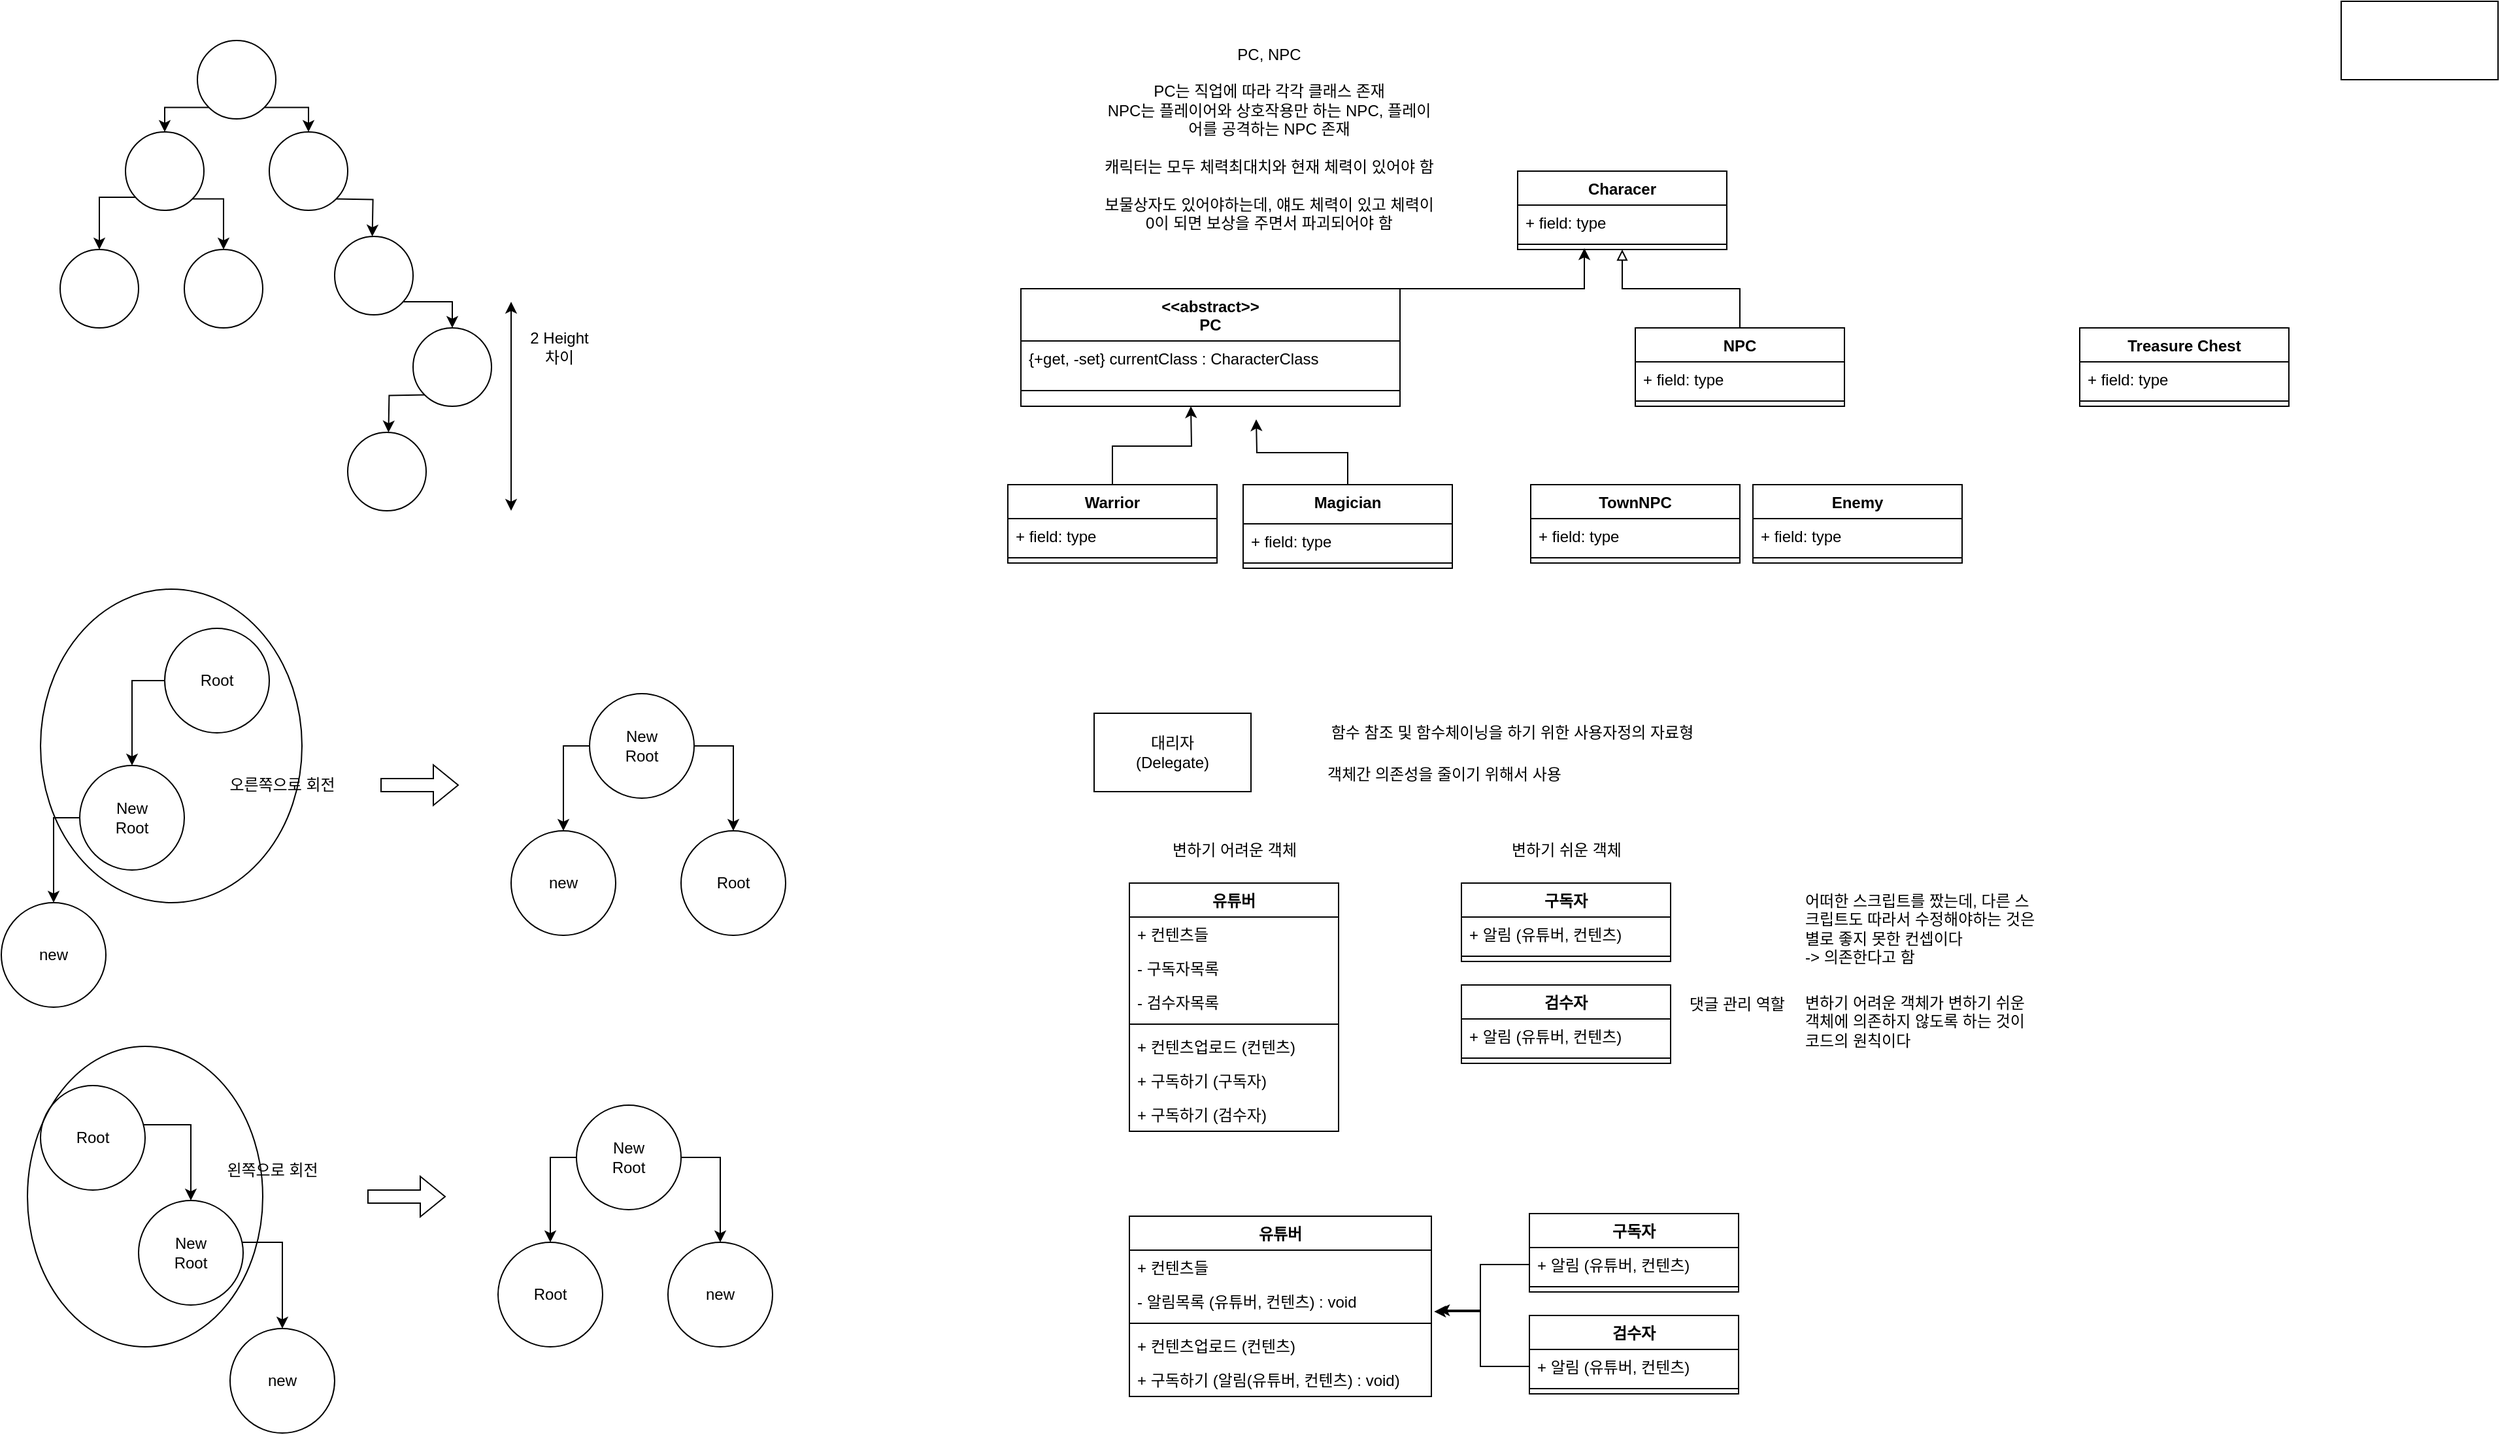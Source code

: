 <mxfile version="26.1.1">
  <diagram name="페이지-1" id="S9elYmlH3us3KB4fJqi5">
    <mxGraphModel dx="2261" dy="844" grid="1" gridSize="10" guides="1" tooltips="1" connect="1" arrows="1" fold="1" page="1" pageScale="1" pageWidth="827" pageHeight="1169" math="0" shadow="0">
      <root>
        <mxCell id="0" />
        <mxCell id="1" parent="0" />
        <mxCell id="rwYJARsa5fpEeS8eOfRZ-29" value="" style="ellipse;whiteSpace=wrap;html=1;fillColor=none;" vertex="1" parent="1">
          <mxGeometry x="-780" y="460" width="200" height="240" as="geometry" />
        </mxCell>
        <mxCell id="kypKBJDfLak97KIg-_BD-1" value="PC, NPC&lt;div&gt;&lt;br&gt;&lt;/div&gt;&lt;div&gt;PC는 직업에 따라 각각 클래스 존재&lt;/div&gt;&lt;div&gt;NPC는 플레이어와 상호작용만 하는 NPC, 플레이어를 공격하는 NPC 존재&lt;/div&gt;&lt;div&gt;&lt;br&gt;&lt;/div&gt;&lt;div&gt;캐릭터는 모두 체력최대치와 현재 체력이 있어야 함&lt;/div&gt;&lt;div&gt;&lt;br&gt;&lt;/div&gt;&lt;div&gt;보물상자도 있어야하는데, 얘도 체력이 있고 체력이 0이 되면 보상을 주면서 파괴되어야 함&lt;/div&gt;" style="text;html=1;align=center;verticalAlign=middle;whiteSpace=wrap;rounded=0;" parent="1" vertex="1">
          <mxGeometry x="30" y="40" width="260" height="150" as="geometry" />
        </mxCell>
        <mxCell id="kypKBJDfLak97KIg-_BD-3" value="&amp;lt;&amp;lt;abstract&amp;gt;&amp;gt;&lt;div&gt;PC&lt;/div&gt;" style="swimlane;fontStyle=1;align=center;verticalAlign=top;childLayout=stackLayout;horizontal=1;startSize=40;horizontalStack=0;resizeParent=1;resizeParentMax=0;resizeLast=0;collapsible=1;marginBottom=0;whiteSpace=wrap;html=1;" parent="1" vertex="1">
          <mxGeometry x="-30" y="230" width="290" height="90" as="geometry" />
        </mxCell>
        <mxCell id="kypKBJDfLak97KIg-_BD-4" value="{+get, -set} currentClass : CharacterClass" style="text;strokeColor=none;fillColor=none;align=left;verticalAlign=top;spacingLeft=4;spacingRight=4;overflow=hidden;rotatable=0;points=[[0,0.5],[1,0.5]];portConstraint=eastwest;whiteSpace=wrap;html=1;" parent="kypKBJDfLak97KIg-_BD-3" vertex="1">
          <mxGeometry y="40" width="290" height="26" as="geometry" />
        </mxCell>
        <mxCell id="kypKBJDfLak97KIg-_BD-5" value="" style="line;strokeWidth=1;fillColor=none;align=left;verticalAlign=middle;spacingTop=-1;spacingLeft=3;spacingRight=3;rotatable=0;labelPosition=right;points=[];portConstraint=eastwest;strokeColor=inherit;" parent="kypKBJDfLak97KIg-_BD-3" vertex="1">
          <mxGeometry y="66" width="290" height="24" as="geometry" />
        </mxCell>
        <mxCell id="kypKBJDfLak97KIg-_BD-31" style="edgeStyle=orthogonalEdgeStyle;rounded=0;orthogonalLoop=1;jettySize=auto;html=1;exitX=0.5;exitY=0;exitDx=0;exitDy=0;" parent="1" source="kypKBJDfLak97KIg-_BD-7" edge="1">
          <mxGeometry relative="1" as="geometry">
            <mxPoint x="100" y="320" as="targetPoint" />
          </mxGeometry>
        </mxCell>
        <mxCell id="kypKBJDfLak97KIg-_BD-7" value="Warrior" style="swimlane;fontStyle=1;align=center;verticalAlign=top;childLayout=stackLayout;horizontal=1;startSize=26;horizontalStack=0;resizeParent=1;resizeParentMax=0;resizeLast=0;collapsible=1;marginBottom=0;whiteSpace=wrap;html=1;" parent="1" vertex="1">
          <mxGeometry x="-40" y="380" width="160" height="60" as="geometry" />
        </mxCell>
        <mxCell id="kypKBJDfLak97KIg-_BD-8" value="+ field: type" style="text;strokeColor=none;fillColor=none;align=left;verticalAlign=top;spacingLeft=4;spacingRight=4;overflow=hidden;rotatable=0;points=[[0,0.5],[1,0.5]];portConstraint=eastwest;whiteSpace=wrap;html=1;" parent="kypKBJDfLak97KIg-_BD-7" vertex="1">
          <mxGeometry y="26" width="160" height="26" as="geometry" />
        </mxCell>
        <mxCell id="kypKBJDfLak97KIg-_BD-9" value="" style="line;strokeWidth=1;fillColor=none;align=left;verticalAlign=middle;spacingTop=-1;spacingLeft=3;spacingRight=3;rotatable=0;labelPosition=right;points=[];portConstraint=eastwest;strokeColor=inherit;" parent="kypKBJDfLak97KIg-_BD-7" vertex="1">
          <mxGeometry y="52" width="160" height="8" as="geometry" />
        </mxCell>
        <mxCell id="kypKBJDfLak97KIg-_BD-10" value="Magician" style="swimlane;fontStyle=1;align=center;verticalAlign=top;childLayout=stackLayout;horizontal=1;startSize=30;horizontalStack=0;resizeParent=1;resizeParentMax=0;resizeLast=0;collapsible=1;marginBottom=0;whiteSpace=wrap;html=1;" parent="1" vertex="1">
          <mxGeometry x="140" y="380" width="160" height="64" as="geometry" />
        </mxCell>
        <mxCell id="kypKBJDfLak97KIg-_BD-11" value="+ field: type" style="text;strokeColor=none;fillColor=none;align=left;verticalAlign=top;spacingLeft=4;spacingRight=4;overflow=hidden;rotatable=0;points=[[0,0.5],[1,0.5]];portConstraint=eastwest;whiteSpace=wrap;html=1;" parent="kypKBJDfLak97KIg-_BD-10" vertex="1">
          <mxGeometry y="30" width="160" height="26" as="geometry" />
        </mxCell>
        <mxCell id="kypKBJDfLak97KIg-_BD-12" value="" style="line;strokeWidth=1;fillColor=none;align=left;verticalAlign=middle;spacingTop=-1;spacingLeft=3;spacingRight=3;rotatable=0;labelPosition=right;points=[];portConstraint=eastwest;strokeColor=inherit;" parent="kypKBJDfLak97KIg-_BD-10" vertex="1">
          <mxGeometry y="56" width="160" height="8" as="geometry" />
        </mxCell>
        <mxCell id="kypKBJDfLak97KIg-_BD-29" style="edgeStyle=orthogonalEdgeStyle;rounded=0;orthogonalLoop=1;jettySize=auto;html=1;exitX=0.5;exitY=0;exitDx=0;exitDy=0;entryX=0.5;entryY=1;entryDx=0;entryDy=0;endArrow=block;endFill=0;" parent="1" source="kypKBJDfLak97KIg-_BD-13" target="kypKBJDfLak97KIg-_BD-25" edge="1">
          <mxGeometry relative="1" as="geometry" />
        </mxCell>
        <mxCell id="kypKBJDfLak97KIg-_BD-13" value="NPC" style="swimlane;fontStyle=1;align=center;verticalAlign=top;childLayout=stackLayout;horizontal=1;startSize=26;horizontalStack=0;resizeParent=1;resizeParentMax=0;resizeLast=0;collapsible=1;marginBottom=0;whiteSpace=wrap;html=1;" parent="1" vertex="1">
          <mxGeometry x="440" y="260" width="160" height="60" as="geometry" />
        </mxCell>
        <mxCell id="kypKBJDfLak97KIg-_BD-14" value="+ field: type" style="text;strokeColor=none;fillColor=none;align=left;verticalAlign=top;spacingLeft=4;spacingRight=4;overflow=hidden;rotatable=0;points=[[0,0.5],[1,0.5]];portConstraint=eastwest;whiteSpace=wrap;html=1;" parent="kypKBJDfLak97KIg-_BD-13" vertex="1">
          <mxGeometry y="26" width="160" height="26" as="geometry" />
        </mxCell>
        <mxCell id="kypKBJDfLak97KIg-_BD-15" value="" style="line;strokeWidth=1;fillColor=none;align=left;verticalAlign=middle;spacingTop=-1;spacingLeft=3;spacingRight=3;rotatable=0;labelPosition=right;points=[];portConstraint=eastwest;strokeColor=inherit;" parent="kypKBJDfLak97KIg-_BD-13" vertex="1">
          <mxGeometry y="52" width="160" height="8" as="geometry" />
        </mxCell>
        <mxCell id="kypKBJDfLak97KIg-_BD-16" value="TownNPC" style="swimlane;fontStyle=1;align=center;verticalAlign=top;childLayout=stackLayout;horizontal=1;startSize=26;horizontalStack=0;resizeParent=1;resizeParentMax=0;resizeLast=0;collapsible=1;marginBottom=0;whiteSpace=wrap;html=1;" parent="1" vertex="1">
          <mxGeometry x="360" y="380" width="160" height="60" as="geometry" />
        </mxCell>
        <mxCell id="kypKBJDfLak97KIg-_BD-17" value="+ field: type" style="text;strokeColor=none;fillColor=none;align=left;verticalAlign=top;spacingLeft=4;spacingRight=4;overflow=hidden;rotatable=0;points=[[0,0.5],[1,0.5]];portConstraint=eastwest;whiteSpace=wrap;html=1;" parent="kypKBJDfLak97KIg-_BD-16" vertex="1">
          <mxGeometry y="26" width="160" height="26" as="geometry" />
        </mxCell>
        <mxCell id="kypKBJDfLak97KIg-_BD-18" value="" style="line;strokeWidth=1;fillColor=none;align=left;verticalAlign=middle;spacingTop=-1;spacingLeft=3;spacingRight=3;rotatable=0;labelPosition=right;points=[];portConstraint=eastwest;strokeColor=inherit;" parent="kypKBJDfLak97KIg-_BD-16" vertex="1">
          <mxGeometry y="52" width="160" height="8" as="geometry" />
        </mxCell>
        <mxCell id="kypKBJDfLak97KIg-_BD-19" value="Enemy" style="swimlane;fontStyle=1;align=center;verticalAlign=top;childLayout=stackLayout;horizontal=1;startSize=26;horizontalStack=0;resizeParent=1;resizeParentMax=0;resizeLast=0;collapsible=1;marginBottom=0;whiteSpace=wrap;html=1;" parent="1" vertex="1">
          <mxGeometry x="530" y="380" width="160" height="60" as="geometry" />
        </mxCell>
        <mxCell id="kypKBJDfLak97KIg-_BD-20" value="+ field: type" style="text;strokeColor=none;fillColor=none;align=left;verticalAlign=top;spacingLeft=4;spacingRight=4;overflow=hidden;rotatable=0;points=[[0,0.5],[1,0.5]];portConstraint=eastwest;whiteSpace=wrap;html=1;" parent="kypKBJDfLak97KIg-_BD-19" vertex="1">
          <mxGeometry y="26" width="160" height="26" as="geometry" />
        </mxCell>
        <mxCell id="kypKBJDfLak97KIg-_BD-21" value="" style="line;strokeWidth=1;fillColor=none;align=left;verticalAlign=middle;spacingTop=-1;spacingLeft=3;spacingRight=3;rotatable=0;labelPosition=right;points=[];portConstraint=eastwest;strokeColor=inherit;" parent="kypKBJDfLak97KIg-_BD-19" vertex="1">
          <mxGeometry y="52" width="160" height="8" as="geometry" />
        </mxCell>
        <mxCell id="kypKBJDfLak97KIg-_BD-22" value="Treasure Chest" style="swimlane;fontStyle=1;align=center;verticalAlign=top;childLayout=stackLayout;horizontal=1;startSize=26;horizontalStack=0;resizeParent=1;resizeParentMax=0;resizeLast=0;collapsible=1;marginBottom=0;whiteSpace=wrap;html=1;" parent="1" vertex="1">
          <mxGeometry x="780" y="260" width="160" height="60" as="geometry" />
        </mxCell>
        <mxCell id="kypKBJDfLak97KIg-_BD-23" value="+ field: type" style="text;strokeColor=none;fillColor=none;align=left;verticalAlign=top;spacingLeft=4;spacingRight=4;overflow=hidden;rotatable=0;points=[[0,0.5],[1,0.5]];portConstraint=eastwest;whiteSpace=wrap;html=1;" parent="kypKBJDfLak97KIg-_BD-22" vertex="1">
          <mxGeometry y="26" width="160" height="26" as="geometry" />
        </mxCell>
        <mxCell id="kypKBJDfLak97KIg-_BD-24" value="" style="line;strokeWidth=1;fillColor=none;align=left;verticalAlign=middle;spacingTop=-1;spacingLeft=3;spacingRight=3;rotatable=0;labelPosition=right;points=[];portConstraint=eastwest;strokeColor=inherit;" parent="kypKBJDfLak97KIg-_BD-22" vertex="1">
          <mxGeometry y="52" width="160" height="8" as="geometry" />
        </mxCell>
        <mxCell id="kypKBJDfLak97KIg-_BD-25" value="Characer&lt;div&gt;&lt;br&gt;&lt;/div&gt;" style="swimlane;fontStyle=1;align=center;verticalAlign=top;childLayout=stackLayout;horizontal=1;startSize=26;horizontalStack=0;resizeParent=1;resizeParentMax=0;resizeLast=0;collapsible=1;marginBottom=0;whiteSpace=wrap;html=1;" parent="1" vertex="1">
          <mxGeometry x="350" y="140" width="160" height="60" as="geometry" />
        </mxCell>
        <mxCell id="kypKBJDfLak97KIg-_BD-26" value="+ field: type" style="text;strokeColor=none;fillColor=none;align=left;verticalAlign=top;spacingLeft=4;spacingRight=4;overflow=hidden;rotatable=0;points=[[0,0.5],[1,0.5]];portConstraint=eastwest;whiteSpace=wrap;html=1;" parent="kypKBJDfLak97KIg-_BD-25" vertex="1">
          <mxGeometry y="26" width="160" height="26" as="geometry" />
        </mxCell>
        <mxCell id="kypKBJDfLak97KIg-_BD-27" value="" style="line;strokeWidth=1;fillColor=none;align=left;verticalAlign=middle;spacingTop=-1;spacingLeft=3;spacingRight=3;rotatable=0;labelPosition=right;points=[];portConstraint=eastwest;strokeColor=inherit;" parent="kypKBJDfLak97KIg-_BD-25" vertex="1">
          <mxGeometry y="52" width="160" height="8" as="geometry" />
        </mxCell>
        <mxCell id="kypKBJDfLak97KIg-_BD-28" style="edgeStyle=orthogonalEdgeStyle;rounded=0;orthogonalLoop=1;jettySize=auto;html=1;exitX=0.5;exitY=0;exitDx=0;exitDy=0;entryX=0.319;entryY=0.875;entryDx=0;entryDy=0;entryPerimeter=0;" parent="1" source="kypKBJDfLak97KIg-_BD-3" target="kypKBJDfLak97KIg-_BD-27" edge="1">
          <mxGeometry relative="1" as="geometry">
            <Array as="points">
              <mxPoint x="120" y="230" />
              <mxPoint x="401" y="230" />
            </Array>
          </mxGeometry>
        </mxCell>
        <mxCell id="kypKBJDfLak97KIg-_BD-32" style="edgeStyle=orthogonalEdgeStyle;rounded=0;orthogonalLoop=1;jettySize=auto;html=1;" parent="1" source="kypKBJDfLak97KIg-_BD-10" edge="1">
          <mxGeometry relative="1" as="geometry">
            <mxPoint x="150" y="330" as="targetPoint" />
          </mxGeometry>
        </mxCell>
        <mxCell id="TXl60X76QnnmsXO2Xflp-1" value="유튜버" style="swimlane;fontStyle=1;align=center;verticalAlign=top;childLayout=stackLayout;horizontal=1;startSize=26;horizontalStack=0;resizeParent=1;resizeParentMax=0;resizeLast=0;collapsible=1;marginBottom=0;whiteSpace=wrap;html=1;" parent="1" vertex="1">
          <mxGeometry x="53" y="685" width="160" height="190" as="geometry" />
        </mxCell>
        <mxCell id="TXl60X76QnnmsXO2Xflp-2" value="+ 컨텐츠들" style="text;strokeColor=none;fillColor=none;align=left;verticalAlign=top;spacingLeft=4;spacingRight=4;overflow=hidden;rotatable=0;points=[[0,0.5],[1,0.5]];portConstraint=eastwest;whiteSpace=wrap;html=1;" parent="TXl60X76QnnmsXO2Xflp-1" vertex="1">
          <mxGeometry y="26" width="160" height="26" as="geometry" />
        </mxCell>
        <mxCell id="TXl60X76QnnmsXO2Xflp-18" value="- 구독자목록" style="text;strokeColor=none;fillColor=none;align=left;verticalAlign=top;spacingLeft=4;spacingRight=4;overflow=hidden;rotatable=0;points=[[0,0.5],[1,0.5]];portConstraint=eastwest;whiteSpace=wrap;html=1;" parent="TXl60X76QnnmsXO2Xflp-1" vertex="1">
          <mxGeometry y="52" width="160" height="26" as="geometry" />
        </mxCell>
        <mxCell id="TXl60X76QnnmsXO2Xflp-10" value="- 검수자목록" style="text;strokeColor=none;fillColor=none;align=left;verticalAlign=top;spacingLeft=4;spacingRight=4;overflow=hidden;rotatable=0;points=[[0,0.5],[1,0.5]];portConstraint=eastwest;whiteSpace=wrap;html=1;" parent="TXl60X76QnnmsXO2Xflp-1" vertex="1">
          <mxGeometry y="78" width="160" height="26" as="geometry" />
        </mxCell>
        <mxCell id="TXl60X76QnnmsXO2Xflp-3" value="" style="line;strokeWidth=1;fillColor=none;align=left;verticalAlign=middle;spacingTop=-1;spacingLeft=3;spacingRight=3;rotatable=0;labelPosition=right;points=[];portConstraint=eastwest;strokeColor=inherit;" parent="TXl60X76QnnmsXO2Xflp-1" vertex="1">
          <mxGeometry y="104" width="160" height="8" as="geometry" />
        </mxCell>
        <mxCell id="TXl60X76QnnmsXO2Xflp-4" value="+ 컨텐츠업로드 (컨텐츠)" style="text;strokeColor=none;fillColor=none;align=left;verticalAlign=top;spacingLeft=4;spacingRight=4;overflow=hidden;rotatable=0;points=[[0,0.5],[1,0.5]];portConstraint=eastwest;whiteSpace=wrap;html=1;" parent="TXl60X76QnnmsXO2Xflp-1" vertex="1">
          <mxGeometry y="112" width="160" height="26" as="geometry" />
        </mxCell>
        <mxCell id="TXl60X76QnnmsXO2Xflp-9" value="+ 구독하기 (구독자)" style="text;strokeColor=none;fillColor=none;align=left;verticalAlign=top;spacingLeft=4;spacingRight=4;overflow=hidden;rotatable=0;points=[[0,0.5],[1,0.5]];portConstraint=eastwest;whiteSpace=wrap;html=1;" parent="TXl60X76QnnmsXO2Xflp-1" vertex="1">
          <mxGeometry y="138" width="160" height="26" as="geometry" />
        </mxCell>
        <mxCell id="TXl60X76QnnmsXO2Xflp-17" value="+ 구독하기 (검수자)" style="text;strokeColor=none;fillColor=none;align=left;verticalAlign=top;spacingLeft=4;spacingRight=4;overflow=hidden;rotatable=0;points=[[0,0.5],[1,0.5]];portConstraint=eastwest;whiteSpace=wrap;html=1;" parent="TXl60X76QnnmsXO2Xflp-1" vertex="1">
          <mxGeometry y="164" width="160" height="26" as="geometry" />
        </mxCell>
        <mxCell id="TXl60X76QnnmsXO2Xflp-5" value="구독자" style="swimlane;fontStyle=1;align=center;verticalAlign=top;childLayout=stackLayout;horizontal=1;startSize=26;horizontalStack=0;resizeParent=1;resizeParentMax=0;resizeLast=0;collapsible=1;marginBottom=0;whiteSpace=wrap;html=1;" parent="1" vertex="1">
          <mxGeometry x="307" y="685" width="160" height="60" as="geometry" />
        </mxCell>
        <mxCell id="TXl60X76QnnmsXO2Xflp-12" value="+ 알림 (유튜버, 컨텐츠)" style="text;strokeColor=none;fillColor=none;align=left;verticalAlign=top;spacingLeft=4;spacingRight=4;overflow=hidden;rotatable=0;points=[[0,0.5],[1,0.5]];portConstraint=eastwest;whiteSpace=wrap;html=1;" parent="TXl60X76QnnmsXO2Xflp-5" vertex="1">
          <mxGeometry y="26" width="160" height="26" as="geometry" />
        </mxCell>
        <mxCell id="TXl60X76QnnmsXO2Xflp-7" value="" style="line;strokeWidth=1;fillColor=none;align=left;verticalAlign=middle;spacingTop=-1;spacingLeft=3;spacingRight=3;rotatable=0;labelPosition=right;points=[];portConstraint=eastwest;strokeColor=inherit;" parent="TXl60X76QnnmsXO2Xflp-5" vertex="1">
          <mxGeometry y="52" width="160" height="8" as="geometry" />
        </mxCell>
        <mxCell id="TXl60X76QnnmsXO2Xflp-13" value="검수자" style="swimlane;fontStyle=1;align=center;verticalAlign=top;childLayout=stackLayout;horizontal=1;startSize=26;horizontalStack=0;resizeParent=1;resizeParentMax=0;resizeLast=0;collapsible=1;marginBottom=0;whiteSpace=wrap;html=1;" parent="1" vertex="1">
          <mxGeometry x="307" y="763" width="160" height="60" as="geometry" />
        </mxCell>
        <mxCell id="TXl60X76QnnmsXO2Xflp-14" value="+ 알림 (유튜버, 컨텐츠)" style="text;strokeColor=none;fillColor=none;align=left;verticalAlign=top;spacingLeft=4;spacingRight=4;overflow=hidden;rotatable=0;points=[[0,0.5],[1,0.5]];portConstraint=eastwest;whiteSpace=wrap;html=1;" parent="TXl60X76QnnmsXO2Xflp-13" vertex="1">
          <mxGeometry y="26" width="160" height="26" as="geometry" />
        </mxCell>
        <mxCell id="TXl60X76QnnmsXO2Xflp-15" value="" style="line;strokeWidth=1;fillColor=none;align=left;verticalAlign=middle;spacingTop=-1;spacingLeft=3;spacingRight=3;rotatable=0;labelPosition=right;points=[];portConstraint=eastwest;strokeColor=inherit;" parent="TXl60X76QnnmsXO2Xflp-13" vertex="1">
          <mxGeometry y="52" width="160" height="8" as="geometry" />
        </mxCell>
        <mxCell id="TXl60X76QnnmsXO2Xflp-16" value="댓글 관리 역할" style="text;html=1;align=center;verticalAlign=middle;whiteSpace=wrap;rounded=0;" parent="1" vertex="1">
          <mxGeometry x="468" y="763" width="100" height="30" as="geometry" />
        </mxCell>
        <mxCell id="TXl60X76QnnmsXO2Xflp-19" value="어떠한 스크립트를 짰는데, 다른 스크립트도 따라서 수정해야하는 것은 별로 좋지 못한 컨셉이다&lt;br&gt;-&amp;gt; 의존한다고 함" style="text;html=1;whiteSpace=wrap;overflow=hidden;rounded=0;" parent="1" vertex="1">
          <mxGeometry x="568" y="685" width="180" height="72" as="geometry" />
        </mxCell>
        <mxCell id="TXl60X76QnnmsXO2Xflp-20" value="변하기 어려운 객체" style="text;html=1;align=center;verticalAlign=middle;whiteSpace=wrap;rounded=0;" parent="1" vertex="1">
          <mxGeometry x="73.5" y="645" width="119" height="30" as="geometry" />
        </mxCell>
        <mxCell id="TXl60X76QnnmsXO2Xflp-21" value="변하기 쉬운 객체" style="text;html=1;align=center;verticalAlign=middle;whiteSpace=wrap;rounded=0;" parent="1" vertex="1">
          <mxGeometry x="327.5" y="645" width="119" height="30" as="geometry" />
        </mxCell>
        <mxCell id="TXl60X76QnnmsXO2Xflp-23" value="변하기 어려운 객체가 변하기 쉬운 객체에 의존하지 않도록 하는 것이 코드의 원칙이다" style="text;html=1;whiteSpace=wrap;overflow=hidden;rounded=0;" parent="1" vertex="1">
          <mxGeometry x="568" y="763" width="180" height="55" as="geometry" />
        </mxCell>
        <mxCell id="TXl60X76QnnmsXO2Xflp-24" value="유튜버" style="swimlane;fontStyle=1;align=center;verticalAlign=top;childLayout=stackLayout;horizontal=1;startSize=26;horizontalStack=0;resizeParent=1;resizeParentMax=0;resizeLast=0;collapsible=1;marginBottom=0;whiteSpace=wrap;html=1;" parent="1" vertex="1">
          <mxGeometry x="53" y="940" width="231" height="138" as="geometry" />
        </mxCell>
        <mxCell id="TXl60X76QnnmsXO2Xflp-25" value="+ 컨텐츠들" style="text;strokeColor=none;fillColor=none;align=left;verticalAlign=top;spacingLeft=4;spacingRight=4;overflow=hidden;rotatable=0;points=[[0,0.5],[1,0.5]];portConstraint=eastwest;whiteSpace=wrap;html=1;" parent="TXl60X76QnnmsXO2Xflp-24" vertex="1">
          <mxGeometry y="26" width="231" height="26" as="geometry" />
        </mxCell>
        <mxCell id="TXl60X76QnnmsXO2Xflp-27" value="- 알림목록 (유튜버, 컨텐츠) : void" style="text;strokeColor=none;fillColor=none;align=left;verticalAlign=top;spacingLeft=4;spacingRight=4;overflow=hidden;rotatable=0;points=[[0,0.5],[1,0.5]];portConstraint=eastwest;whiteSpace=wrap;html=1;" parent="TXl60X76QnnmsXO2Xflp-24" vertex="1">
          <mxGeometry y="52" width="231" height="26" as="geometry" />
        </mxCell>
        <mxCell id="TXl60X76QnnmsXO2Xflp-28" value="" style="line;strokeWidth=1;fillColor=none;align=left;verticalAlign=middle;spacingTop=-1;spacingLeft=3;spacingRight=3;rotatable=0;labelPosition=right;points=[];portConstraint=eastwest;strokeColor=inherit;" parent="TXl60X76QnnmsXO2Xflp-24" vertex="1">
          <mxGeometry y="78" width="231" height="8" as="geometry" />
        </mxCell>
        <mxCell id="TXl60X76QnnmsXO2Xflp-29" value="+ 컨텐츠업로드 (컨텐츠)" style="text;strokeColor=none;fillColor=none;align=left;verticalAlign=top;spacingLeft=4;spacingRight=4;overflow=hidden;rotatable=0;points=[[0,0.5],[1,0.5]];portConstraint=eastwest;whiteSpace=wrap;html=1;" parent="TXl60X76QnnmsXO2Xflp-24" vertex="1">
          <mxGeometry y="86" width="231" height="26" as="geometry" />
        </mxCell>
        <mxCell id="TXl60X76QnnmsXO2Xflp-31" value="+ 구독하기 (알림(유튜버, 컨텐츠) : void)" style="text;strokeColor=none;fillColor=none;align=left;verticalAlign=top;spacingLeft=4;spacingRight=4;overflow=hidden;rotatable=0;points=[[0,0.5],[1,0.5]];portConstraint=eastwest;whiteSpace=wrap;html=1;" parent="TXl60X76QnnmsXO2Xflp-24" vertex="1">
          <mxGeometry y="112" width="231" height="26" as="geometry" />
        </mxCell>
        <mxCell id="TXl60X76QnnmsXO2Xflp-32" value="구독자" style="swimlane;fontStyle=1;align=center;verticalAlign=top;childLayout=stackLayout;horizontal=1;startSize=26;horizontalStack=0;resizeParent=1;resizeParentMax=0;resizeLast=0;collapsible=1;marginBottom=0;whiteSpace=wrap;html=1;" parent="1" vertex="1">
          <mxGeometry x="359" y="938" width="160" height="60" as="geometry" />
        </mxCell>
        <mxCell id="TXl60X76QnnmsXO2Xflp-33" value="+ 알림 (유튜버, 컨텐츠)" style="text;strokeColor=none;fillColor=none;align=left;verticalAlign=top;spacingLeft=4;spacingRight=4;overflow=hidden;rotatable=0;points=[[0,0.5],[1,0.5]];portConstraint=eastwest;whiteSpace=wrap;html=1;" parent="TXl60X76QnnmsXO2Xflp-32" vertex="1">
          <mxGeometry y="26" width="160" height="26" as="geometry" />
        </mxCell>
        <mxCell id="TXl60X76QnnmsXO2Xflp-34" value="" style="line;strokeWidth=1;fillColor=none;align=left;verticalAlign=middle;spacingTop=-1;spacingLeft=3;spacingRight=3;rotatable=0;labelPosition=right;points=[];portConstraint=eastwest;strokeColor=inherit;" parent="TXl60X76QnnmsXO2Xflp-32" vertex="1">
          <mxGeometry y="52" width="160" height="8" as="geometry" />
        </mxCell>
        <mxCell id="TXl60X76QnnmsXO2Xflp-35" value="검수자" style="swimlane;fontStyle=1;align=center;verticalAlign=top;childLayout=stackLayout;horizontal=1;startSize=26;horizontalStack=0;resizeParent=1;resizeParentMax=0;resizeLast=0;collapsible=1;marginBottom=0;whiteSpace=wrap;html=1;" parent="1" vertex="1">
          <mxGeometry x="359" y="1016" width="160" height="60" as="geometry" />
        </mxCell>
        <mxCell id="TXl60X76QnnmsXO2Xflp-36" value="+ 알림 (유튜버, 컨텐츠)" style="text;strokeColor=none;fillColor=none;align=left;verticalAlign=top;spacingLeft=4;spacingRight=4;overflow=hidden;rotatable=0;points=[[0,0.5],[1,0.5]];portConstraint=eastwest;whiteSpace=wrap;html=1;" parent="TXl60X76QnnmsXO2Xflp-35" vertex="1">
          <mxGeometry y="26" width="160" height="26" as="geometry" />
        </mxCell>
        <mxCell id="TXl60X76QnnmsXO2Xflp-37" value="" style="line;strokeWidth=1;fillColor=none;align=left;verticalAlign=middle;spacingTop=-1;spacingLeft=3;spacingRight=3;rotatable=0;labelPosition=right;points=[];portConstraint=eastwest;strokeColor=inherit;" parent="TXl60X76QnnmsXO2Xflp-35" vertex="1">
          <mxGeometry y="52" width="160" height="8" as="geometry" />
        </mxCell>
        <mxCell id="TXl60X76QnnmsXO2Xflp-38" style="edgeStyle=orthogonalEdgeStyle;rounded=0;orthogonalLoop=1;jettySize=auto;html=1;exitX=0;exitY=0.5;exitDx=0;exitDy=0;entryX=1.022;entryY=0.769;entryDx=0;entryDy=0;entryPerimeter=0;" parent="1" source="TXl60X76QnnmsXO2Xflp-33" target="TXl60X76QnnmsXO2Xflp-27" edge="1">
          <mxGeometry relative="1" as="geometry" />
        </mxCell>
        <mxCell id="TXl60X76QnnmsXO2Xflp-39" style="edgeStyle=orthogonalEdgeStyle;rounded=0;orthogonalLoop=1;jettySize=auto;html=1;entryX=1.009;entryY=0.808;entryDx=0;entryDy=0;entryPerimeter=0;" parent="1" source="TXl60X76QnnmsXO2Xflp-36" target="TXl60X76QnnmsXO2Xflp-27" edge="1">
          <mxGeometry relative="1" as="geometry">
            <mxPoint x="322" y="994" as="targetPoint" />
          </mxGeometry>
        </mxCell>
        <mxCell id="TXl60X76QnnmsXO2Xflp-40" value="대리자&lt;br&gt;(Delegate)" style="rounded=0;whiteSpace=wrap;html=1;" parent="1" vertex="1">
          <mxGeometry x="26" y="555" width="120" height="60" as="geometry" />
        </mxCell>
        <mxCell id="TXl60X76QnnmsXO2Xflp-41" value="함수 참조 및 함수체이닝을 하기 위한 사용자정의 자료형" style="text;html=1;align=center;verticalAlign=middle;whiteSpace=wrap;rounded=0;" parent="1" vertex="1">
          <mxGeometry x="164" y="555" width="364" height="30" as="geometry" />
        </mxCell>
        <mxCell id="TXl60X76QnnmsXO2Xflp-42" value="객체간 의존성을 줄이기 위해서 사용" style="text;html=1;align=center;verticalAlign=middle;whiteSpace=wrap;rounded=0;" parent="1" vertex="1">
          <mxGeometry x="179" y="587" width="230" height="30" as="geometry" />
        </mxCell>
        <mxCell id="6iC6n5R02BN3xf-jw3iC-1" value="" style="rounded=0;whiteSpace=wrap;html=1;" parent="1" vertex="1">
          <mxGeometry x="980" y="10" width="120" height="60" as="geometry" />
        </mxCell>
        <mxCell id="rwYJARsa5fpEeS8eOfRZ-9" style="edgeStyle=orthogonalEdgeStyle;rounded=0;orthogonalLoop=1;jettySize=auto;html=1;exitX=0;exitY=1;exitDx=0;exitDy=0;entryX=0.5;entryY=0;entryDx=0;entryDy=0;" edge="1" parent="1" source="rwYJARsa5fpEeS8eOfRZ-1" target="rwYJARsa5fpEeS8eOfRZ-2">
          <mxGeometry relative="1" as="geometry" />
        </mxCell>
        <mxCell id="rwYJARsa5fpEeS8eOfRZ-10" style="edgeStyle=orthogonalEdgeStyle;rounded=0;orthogonalLoop=1;jettySize=auto;html=1;exitX=1;exitY=1;exitDx=0;exitDy=0;entryX=0.5;entryY=0;entryDx=0;entryDy=0;" edge="1" parent="1" source="rwYJARsa5fpEeS8eOfRZ-1" target="rwYJARsa5fpEeS8eOfRZ-3">
          <mxGeometry relative="1" as="geometry" />
        </mxCell>
        <mxCell id="rwYJARsa5fpEeS8eOfRZ-1" value="" style="ellipse;whiteSpace=wrap;html=1;aspect=fixed;" vertex="1" parent="1">
          <mxGeometry x="-660" y="40" width="60" height="60" as="geometry" />
        </mxCell>
        <mxCell id="rwYJARsa5fpEeS8eOfRZ-11" style="edgeStyle=orthogonalEdgeStyle;rounded=0;orthogonalLoop=1;jettySize=auto;html=1;exitX=0;exitY=1;exitDx=0;exitDy=0;entryX=0.5;entryY=0;entryDx=0;entryDy=0;" edge="1" parent="1" target="rwYJARsa5fpEeS8eOfRZ-4">
          <mxGeometry relative="1" as="geometry">
            <mxPoint x="-733.8" y="190" as="targetPoint" />
            <mxPoint x="-705.013" y="161.213" as="sourcePoint" />
            <Array as="points">
              <mxPoint x="-704" y="161" />
              <mxPoint x="-704" y="160" />
              <mxPoint x="-735" y="160" />
            </Array>
          </mxGeometry>
        </mxCell>
        <mxCell id="rwYJARsa5fpEeS8eOfRZ-12" style="edgeStyle=orthogonalEdgeStyle;rounded=0;orthogonalLoop=1;jettySize=auto;html=1;exitX=1;exitY=1;exitDx=0;exitDy=0;entryX=0.5;entryY=0;entryDx=0;entryDy=0;" edge="1" parent="1" source="rwYJARsa5fpEeS8eOfRZ-2" target="rwYJARsa5fpEeS8eOfRZ-5">
          <mxGeometry relative="1" as="geometry">
            <Array as="points">
              <mxPoint x="-640" y="161" />
            </Array>
          </mxGeometry>
        </mxCell>
        <mxCell id="rwYJARsa5fpEeS8eOfRZ-2" value="" style="ellipse;whiteSpace=wrap;html=1;aspect=fixed;" vertex="1" parent="1">
          <mxGeometry x="-715" y="110" width="60" height="60" as="geometry" />
        </mxCell>
        <mxCell id="rwYJARsa5fpEeS8eOfRZ-14" style="edgeStyle=orthogonalEdgeStyle;rounded=0;orthogonalLoop=1;jettySize=auto;html=1;exitX=1;exitY=1;exitDx=0;exitDy=0;entryX=0.5;entryY=0;entryDx=0;entryDy=0;" edge="1" parent="1">
          <mxGeometry relative="1" as="geometry">
            <mxPoint x="-554.987" y="161.213" as="sourcePoint" />
            <mxPoint x="-526.2" y="190" as="targetPoint" />
          </mxGeometry>
        </mxCell>
        <mxCell id="rwYJARsa5fpEeS8eOfRZ-3" value="" style="ellipse;whiteSpace=wrap;html=1;aspect=fixed;" vertex="1" parent="1">
          <mxGeometry x="-605" y="110" width="60" height="60" as="geometry" />
        </mxCell>
        <mxCell id="rwYJARsa5fpEeS8eOfRZ-4" value="" style="ellipse;whiteSpace=wrap;html=1;aspect=fixed;" vertex="1" parent="1">
          <mxGeometry x="-765" y="200" width="60" height="60" as="geometry" />
        </mxCell>
        <mxCell id="rwYJARsa5fpEeS8eOfRZ-5" value="" style="ellipse;whiteSpace=wrap;html=1;aspect=fixed;" vertex="1" parent="1">
          <mxGeometry x="-670" y="200" width="60" height="60" as="geometry" />
        </mxCell>
        <mxCell id="rwYJARsa5fpEeS8eOfRZ-15" style="edgeStyle=orthogonalEdgeStyle;rounded=0;orthogonalLoop=1;jettySize=auto;html=1;exitX=1;exitY=1;exitDx=0;exitDy=0;entryX=0.5;entryY=0;entryDx=0;entryDy=0;" edge="1" parent="1" source="rwYJARsa5fpEeS8eOfRZ-7" target="rwYJARsa5fpEeS8eOfRZ-8">
          <mxGeometry relative="1" as="geometry">
            <Array as="points">
              <mxPoint x="-504" y="240" />
              <mxPoint x="-465" y="240" />
            </Array>
          </mxGeometry>
        </mxCell>
        <mxCell id="rwYJARsa5fpEeS8eOfRZ-7" value="" style="ellipse;whiteSpace=wrap;html=1;aspect=fixed;" vertex="1" parent="1">
          <mxGeometry x="-555" y="190" width="60" height="60" as="geometry" />
        </mxCell>
        <mxCell id="rwYJARsa5fpEeS8eOfRZ-20" style="edgeStyle=orthogonalEdgeStyle;rounded=0;orthogonalLoop=1;jettySize=auto;html=1;exitX=0;exitY=1;exitDx=0;exitDy=0;entryX=0.5;entryY=0;entryDx=0;entryDy=0;" edge="1" parent="1">
          <mxGeometry relative="1" as="geometry">
            <mxPoint x="-485.013" y="311.213" as="sourcePoint" />
            <mxPoint x="-513.8" y="340" as="targetPoint" />
          </mxGeometry>
        </mxCell>
        <mxCell id="rwYJARsa5fpEeS8eOfRZ-8" value="" style="ellipse;whiteSpace=wrap;html=1;aspect=fixed;" vertex="1" parent="1">
          <mxGeometry x="-495" y="260" width="60" height="60" as="geometry" />
        </mxCell>
        <mxCell id="rwYJARsa5fpEeS8eOfRZ-16" value="" style="endArrow=classic;startArrow=classic;html=1;rounded=0;" edge="1" parent="1">
          <mxGeometry width="50" height="50" relative="1" as="geometry">
            <mxPoint x="-420" y="400" as="sourcePoint" />
            <mxPoint x="-420" y="240" as="targetPoint" />
          </mxGeometry>
        </mxCell>
        <mxCell id="rwYJARsa5fpEeS8eOfRZ-18" value="2 Height 차이" style="text;html=1;align=center;verticalAlign=middle;whiteSpace=wrap;rounded=0;" vertex="1" parent="1">
          <mxGeometry x="-413" y="260" width="60" height="30" as="geometry" />
        </mxCell>
        <mxCell id="rwYJARsa5fpEeS8eOfRZ-19" value="" style="ellipse;whiteSpace=wrap;html=1;aspect=fixed;" vertex="1" parent="1">
          <mxGeometry x="-545" y="340" width="60" height="60" as="geometry" />
        </mxCell>
        <mxCell id="rwYJARsa5fpEeS8eOfRZ-25" style="edgeStyle=orthogonalEdgeStyle;rounded=0;orthogonalLoop=1;jettySize=auto;html=1;exitX=0;exitY=0.5;exitDx=0;exitDy=0;entryX=0.5;entryY=0;entryDx=0;entryDy=0;" edge="1" parent="1" source="rwYJARsa5fpEeS8eOfRZ-21" target="rwYJARsa5fpEeS8eOfRZ-23">
          <mxGeometry relative="1" as="geometry" />
        </mxCell>
        <mxCell id="rwYJARsa5fpEeS8eOfRZ-21" value="Root" style="ellipse;whiteSpace=wrap;html=1;aspect=fixed;" vertex="1" parent="1">
          <mxGeometry x="-685" y="490" width="80" height="80" as="geometry" />
        </mxCell>
        <mxCell id="rwYJARsa5fpEeS8eOfRZ-26" style="edgeStyle=orthogonalEdgeStyle;rounded=0;orthogonalLoop=1;jettySize=auto;html=1;exitX=0;exitY=0.5;exitDx=0;exitDy=0;" edge="1" parent="1" source="rwYJARsa5fpEeS8eOfRZ-23" target="rwYJARsa5fpEeS8eOfRZ-24">
          <mxGeometry relative="1" as="geometry" />
        </mxCell>
        <mxCell id="rwYJARsa5fpEeS8eOfRZ-23" value="New&lt;div&gt;Root&lt;/div&gt;" style="ellipse;whiteSpace=wrap;html=1;aspect=fixed;" vertex="1" parent="1">
          <mxGeometry x="-750" y="595" width="80" height="80" as="geometry" />
        </mxCell>
        <mxCell id="rwYJARsa5fpEeS8eOfRZ-24" value="new" style="ellipse;whiteSpace=wrap;html=1;aspect=fixed;" vertex="1" parent="1">
          <mxGeometry x="-810" y="700" width="80" height="80" as="geometry" />
        </mxCell>
        <mxCell id="rwYJARsa5fpEeS8eOfRZ-28" value="오른쪽으로 회전" style="text;html=1;align=center;verticalAlign=middle;whiteSpace=wrap;rounded=0;" vertex="1" parent="1">
          <mxGeometry x="-645" y="595" width="100" height="30" as="geometry" />
        </mxCell>
        <mxCell id="rwYJARsa5fpEeS8eOfRZ-30" value="" style="shape=flexArrow;endArrow=classic;html=1;rounded=0;" edge="1" parent="1">
          <mxGeometry width="50" height="50" relative="1" as="geometry">
            <mxPoint x="-520" y="610" as="sourcePoint" />
            <mxPoint x="-460" y="610" as="targetPoint" />
          </mxGeometry>
        </mxCell>
        <mxCell id="rwYJARsa5fpEeS8eOfRZ-31" style="edgeStyle=orthogonalEdgeStyle;rounded=0;orthogonalLoop=1;jettySize=auto;html=1;exitX=0;exitY=0.5;exitDx=0;exitDy=0;" edge="1" parent="1" source="rwYJARsa5fpEeS8eOfRZ-32" target="rwYJARsa5fpEeS8eOfRZ-33">
          <mxGeometry relative="1" as="geometry" />
        </mxCell>
        <mxCell id="rwYJARsa5fpEeS8eOfRZ-35" style="edgeStyle=orthogonalEdgeStyle;rounded=0;orthogonalLoop=1;jettySize=auto;html=1;exitX=1;exitY=0.5;exitDx=0;exitDy=0;entryX=0.5;entryY=0;entryDx=0;entryDy=0;" edge="1" parent="1" source="rwYJARsa5fpEeS8eOfRZ-32" target="rwYJARsa5fpEeS8eOfRZ-34">
          <mxGeometry relative="1" as="geometry" />
        </mxCell>
        <mxCell id="rwYJARsa5fpEeS8eOfRZ-32" value="New&lt;div&gt;Root&lt;/div&gt;" style="ellipse;whiteSpace=wrap;html=1;aspect=fixed;" vertex="1" parent="1">
          <mxGeometry x="-360" y="540" width="80" height="80" as="geometry" />
        </mxCell>
        <mxCell id="rwYJARsa5fpEeS8eOfRZ-33" value="new" style="ellipse;whiteSpace=wrap;html=1;aspect=fixed;" vertex="1" parent="1">
          <mxGeometry x="-420" y="645" width="80" height="80" as="geometry" />
        </mxCell>
        <mxCell id="rwYJARsa5fpEeS8eOfRZ-34" value="Root" style="ellipse;whiteSpace=wrap;html=1;aspect=fixed;" vertex="1" parent="1">
          <mxGeometry x="-290" y="645" width="80" height="80" as="geometry" />
        </mxCell>
        <mxCell id="rwYJARsa5fpEeS8eOfRZ-39" style="edgeStyle=orthogonalEdgeStyle;rounded=0;orthogonalLoop=1;jettySize=auto;html=1;" edge="1" parent="1" source="rwYJARsa5fpEeS8eOfRZ-36" target="rwYJARsa5fpEeS8eOfRZ-37">
          <mxGeometry relative="1" as="geometry">
            <Array as="points">
              <mxPoint x="-665" y="870" />
            </Array>
          </mxGeometry>
        </mxCell>
        <mxCell id="rwYJARsa5fpEeS8eOfRZ-36" value="Root" style="ellipse;whiteSpace=wrap;html=1;aspect=fixed;" vertex="1" parent="1">
          <mxGeometry x="-780" y="840" width="80" height="80" as="geometry" />
        </mxCell>
        <mxCell id="rwYJARsa5fpEeS8eOfRZ-40" style="edgeStyle=orthogonalEdgeStyle;rounded=0;orthogonalLoop=1;jettySize=auto;html=1;" edge="1" parent="1" source="rwYJARsa5fpEeS8eOfRZ-37" target="rwYJARsa5fpEeS8eOfRZ-38">
          <mxGeometry relative="1" as="geometry">
            <Array as="points">
              <mxPoint x="-595" y="960" />
            </Array>
          </mxGeometry>
        </mxCell>
        <mxCell id="rwYJARsa5fpEeS8eOfRZ-37" value="New&lt;div&gt;Root&lt;/div&gt;" style="ellipse;whiteSpace=wrap;html=1;aspect=fixed;" vertex="1" parent="1">
          <mxGeometry x="-705" y="928" width="80" height="80" as="geometry" />
        </mxCell>
        <mxCell id="rwYJARsa5fpEeS8eOfRZ-38" value="new" style="ellipse;whiteSpace=wrap;html=1;aspect=fixed;" vertex="1" parent="1">
          <mxGeometry x="-635" y="1026" width="80" height="80" as="geometry" />
        </mxCell>
        <mxCell id="rwYJARsa5fpEeS8eOfRZ-41" value="" style="ellipse;whiteSpace=wrap;html=1;fillColor=none;" vertex="1" parent="1">
          <mxGeometry x="-790" y="810" width="180" height="230" as="geometry" />
        </mxCell>
        <mxCell id="rwYJARsa5fpEeS8eOfRZ-42" value="왼쪽으로 회전" style="text;html=1;align=center;verticalAlign=middle;whiteSpace=wrap;rounded=0;" vertex="1" parent="1">
          <mxGeometry x="-645" y="890" width="85" height="30" as="geometry" />
        </mxCell>
        <mxCell id="rwYJARsa5fpEeS8eOfRZ-43" value="" style="shape=flexArrow;endArrow=classic;html=1;rounded=0;" edge="1" parent="1">
          <mxGeometry width="50" height="50" relative="1" as="geometry">
            <mxPoint x="-530" y="925" as="sourcePoint" />
            <mxPoint x="-470" y="925" as="targetPoint" />
          </mxGeometry>
        </mxCell>
        <mxCell id="rwYJARsa5fpEeS8eOfRZ-44" style="edgeStyle=orthogonalEdgeStyle;rounded=0;orthogonalLoop=1;jettySize=auto;html=1;exitX=0;exitY=0.5;exitDx=0;exitDy=0;" edge="1" parent="1" source="rwYJARsa5fpEeS8eOfRZ-46" target="rwYJARsa5fpEeS8eOfRZ-47">
          <mxGeometry relative="1" as="geometry" />
        </mxCell>
        <mxCell id="rwYJARsa5fpEeS8eOfRZ-45" style="edgeStyle=orthogonalEdgeStyle;rounded=0;orthogonalLoop=1;jettySize=auto;html=1;exitX=1;exitY=0.5;exitDx=0;exitDy=0;entryX=0.5;entryY=0;entryDx=0;entryDy=0;" edge="1" parent="1" source="rwYJARsa5fpEeS8eOfRZ-46" target="rwYJARsa5fpEeS8eOfRZ-48">
          <mxGeometry relative="1" as="geometry" />
        </mxCell>
        <mxCell id="rwYJARsa5fpEeS8eOfRZ-46" value="New&lt;div&gt;Root&lt;/div&gt;" style="ellipse;whiteSpace=wrap;html=1;aspect=fixed;" vertex="1" parent="1">
          <mxGeometry x="-370" y="855" width="80" height="80" as="geometry" />
        </mxCell>
        <mxCell id="rwYJARsa5fpEeS8eOfRZ-47" value="Root" style="ellipse;whiteSpace=wrap;html=1;aspect=fixed;" vertex="1" parent="1">
          <mxGeometry x="-430" y="960" width="80" height="80" as="geometry" />
        </mxCell>
        <mxCell id="rwYJARsa5fpEeS8eOfRZ-48" value="new" style="ellipse;whiteSpace=wrap;html=1;aspect=fixed;" vertex="1" parent="1">
          <mxGeometry x="-300" y="960" width="80" height="80" as="geometry" />
        </mxCell>
      </root>
    </mxGraphModel>
  </diagram>
</mxfile>
